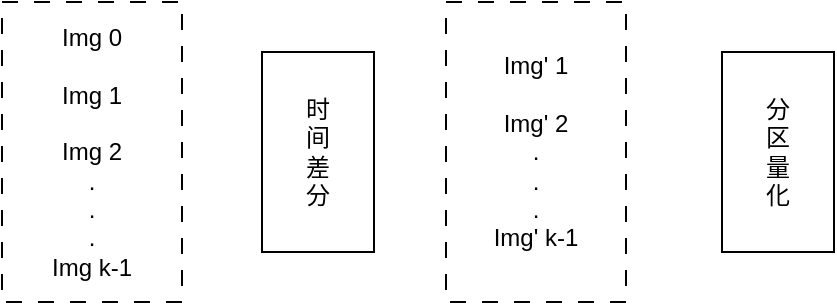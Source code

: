 <mxfile version="21.1.1" type="github">
  <diagram name="第 1 页" id="PiPokklhCkE811HuMij5">
    <mxGraphModel dx="1050" dy="548" grid="1" gridSize="10" guides="1" tooltips="1" connect="1" arrows="1" fold="1" page="1" pageScale="1" pageWidth="827" pageHeight="1169" math="0" shadow="0">
      <root>
        <mxCell id="0" />
        <mxCell id="1" parent="0" />
        <mxCell id="Mir_E7Igg_2pSfrO82Oi-1" value="Img 0&lt;br&gt;&lt;br&gt;Img 1&lt;br&gt;&lt;br&gt;Img 2&lt;br&gt;.&lt;br&gt;.&lt;br&gt;.&lt;br&gt;Img k-1" style="rounded=0;whiteSpace=wrap;html=1;dashed=1;dashPattern=8 8;" vertex="1" parent="1">
          <mxGeometry x="160" y="80" width="90" height="150" as="geometry" />
        </mxCell>
        <mxCell id="Mir_E7Igg_2pSfrO82Oi-2" value="时&lt;br&gt;间&lt;br&gt;差&lt;br&gt;分" style="rounded=0;whiteSpace=wrap;html=1;" vertex="1" parent="1">
          <mxGeometry x="290" y="105" width="56" height="100" as="geometry" />
        </mxCell>
        <mxCell id="Mir_E7Igg_2pSfrO82Oi-3" value="Img&#39; 1&lt;br&gt;&lt;br&gt;Img&#39; 2&lt;br&gt;.&lt;br&gt;.&lt;br&gt;.&lt;br&gt;Img&#39; k-1" style="rounded=0;whiteSpace=wrap;html=1;dashed=1;dashPattern=8 8;" vertex="1" parent="1">
          <mxGeometry x="382" y="80" width="90" height="150" as="geometry" />
        </mxCell>
        <mxCell id="Mir_E7Igg_2pSfrO82Oi-4" value="分&lt;br&gt;区&lt;br&gt;量&lt;br&gt;化" style="rounded=0;whiteSpace=wrap;html=1;" vertex="1" parent="1">
          <mxGeometry x="520" y="105" width="56" height="100" as="geometry" />
        </mxCell>
      </root>
    </mxGraphModel>
  </diagram>
</mxfile>
